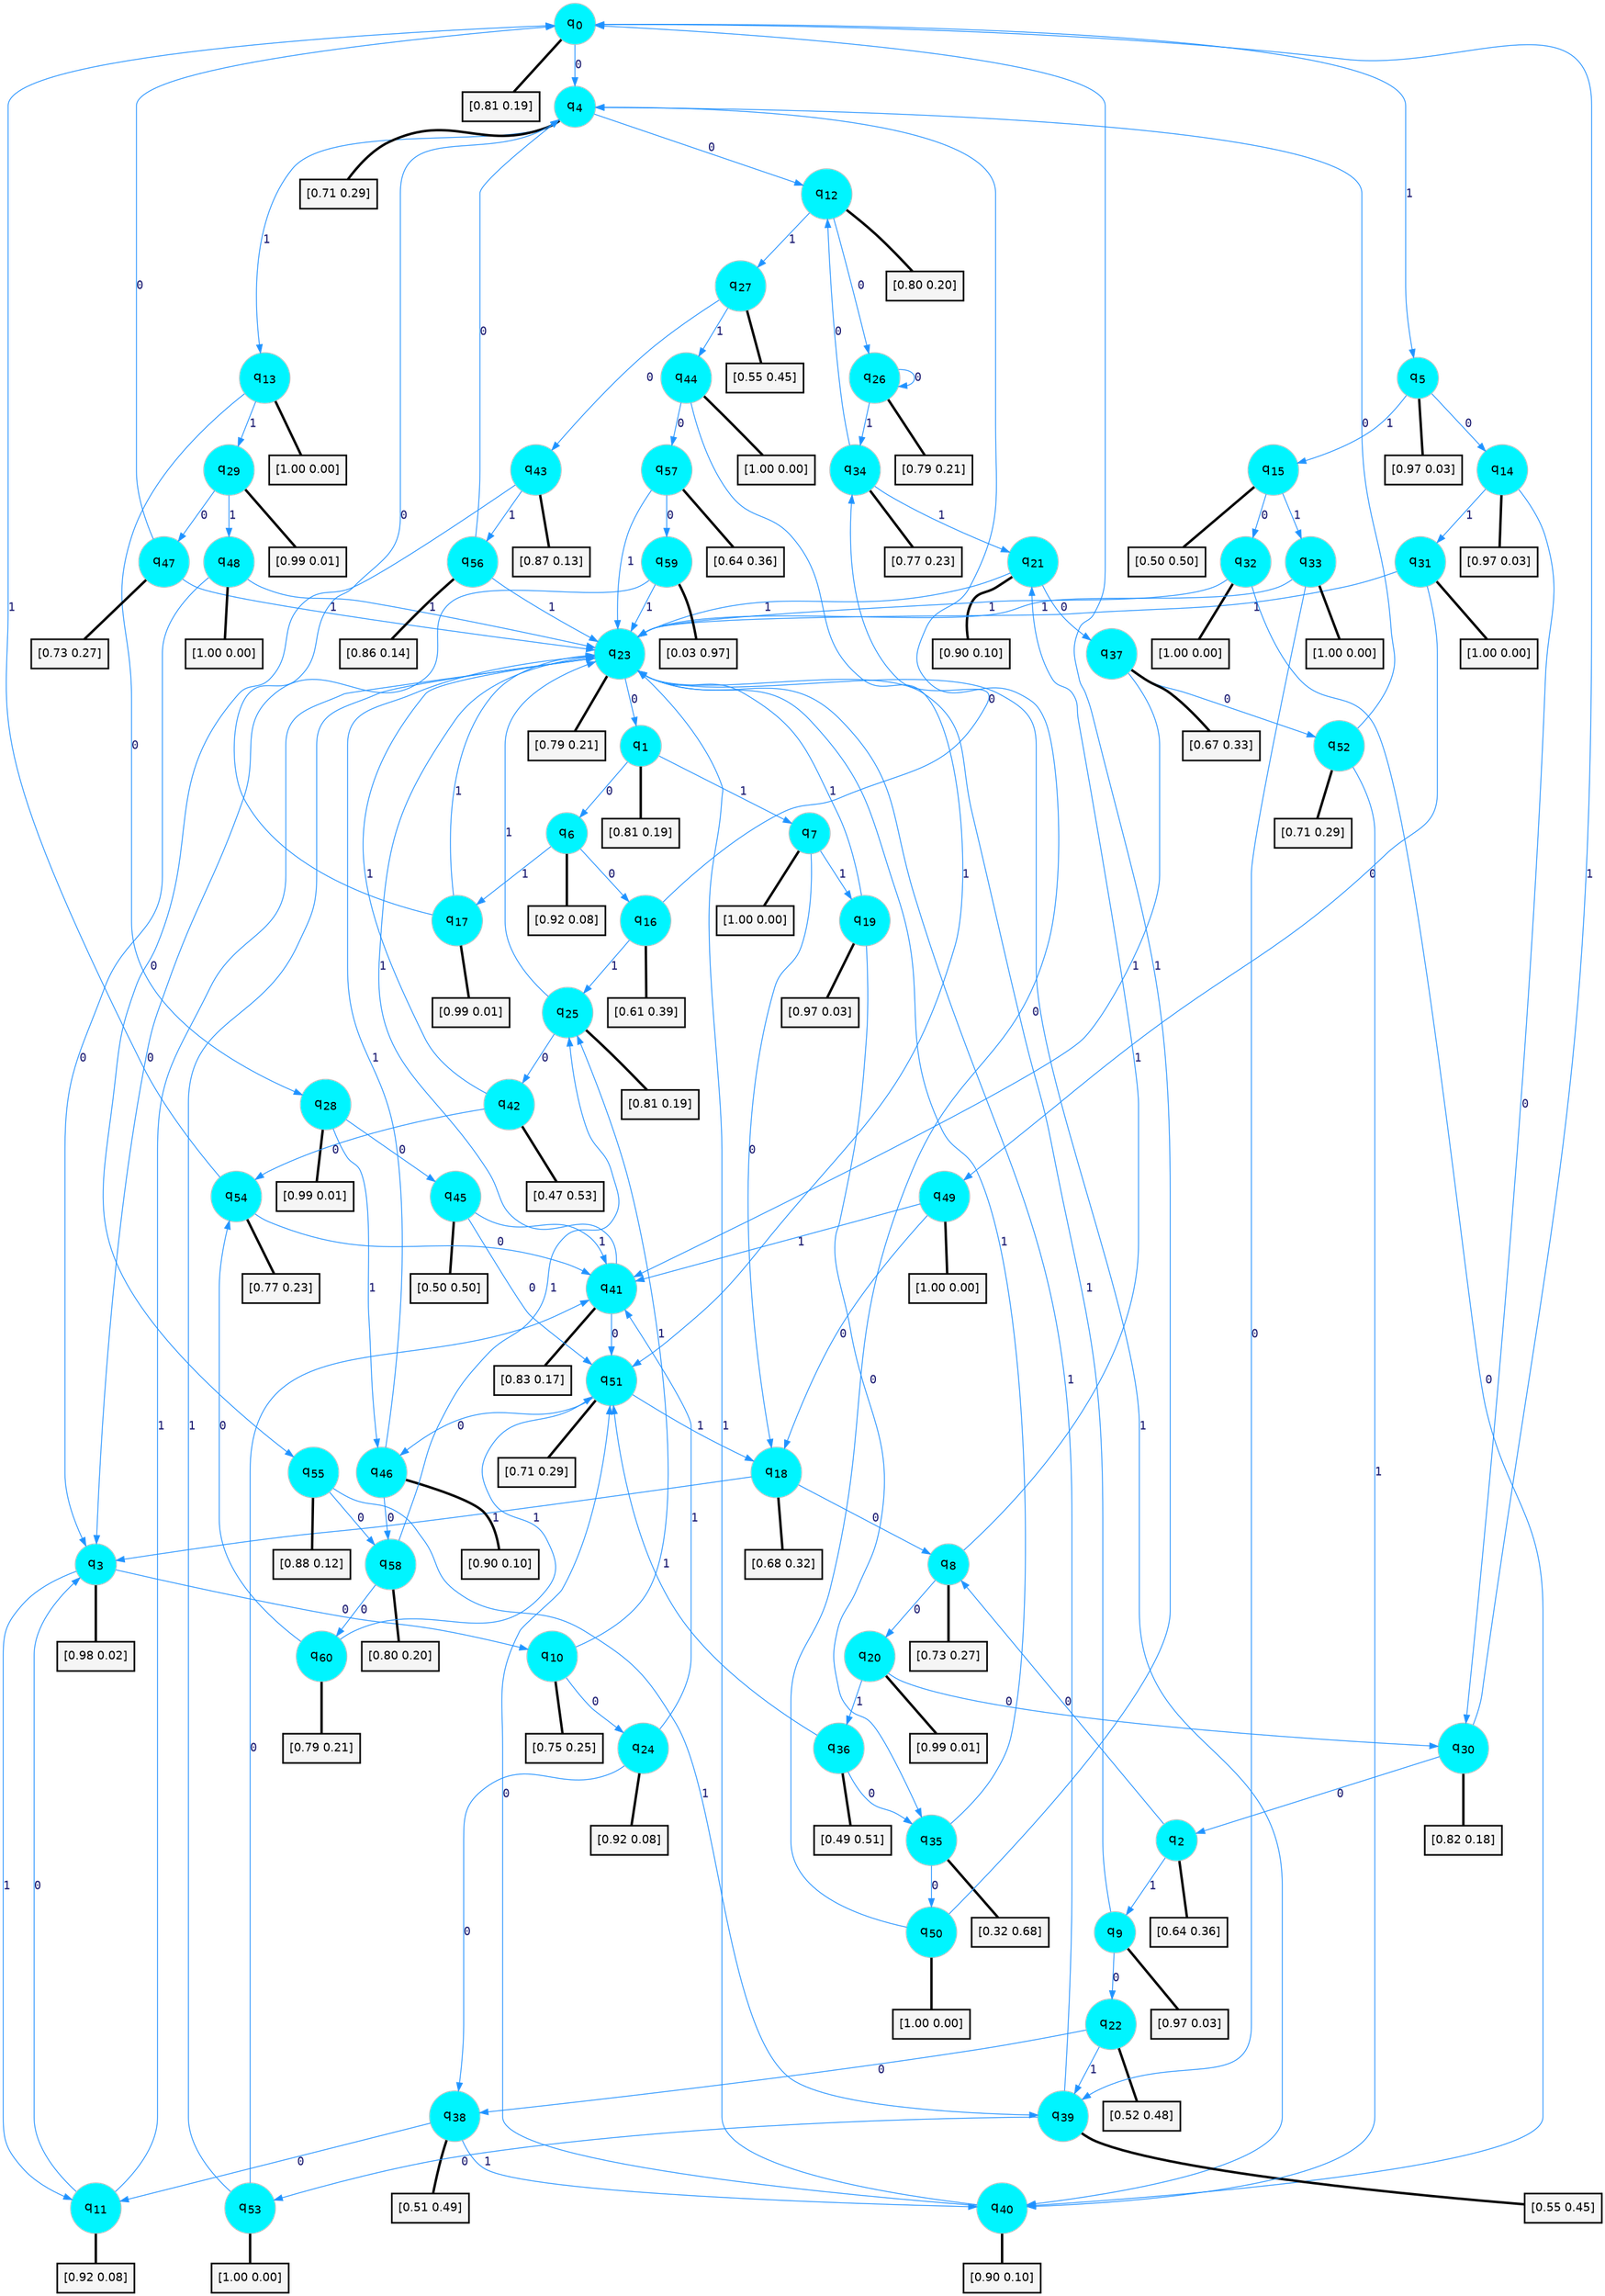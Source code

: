 digraph G {
graph [
bgcolor=transparent, dpi=300, rankdir=TD, size="40,25"];
node [
color=gray, fillcolor=turquoise1, fontcolor=black, fontname=Helvetica, fontsize=16, fontweight=bold, shape=circle, style=filled];
edge [
arrowsize=1, color=dodgerblue1, fontcolor=midnightblue, fontname=courier, fontweight=bold, penwidth=1, style=solid, weight=20];
0[label=<q<SUB>0</SUB>>];
1[label=<q<SUB>1</SUB>>];
2[label=<q<SUB>2</SUB>>];
3[label=<q<SUB>3</SUB>>];
4[label=<q<SUB>4</SUB>>];
5[label=<q<SUB>5</SUB>>];
6[label=<q<SUB>6</SUB>>];
7[label=<q<SUB>7</SUB>>];
8[label=<q<SUB>8</SUB>>];
9[label=<q<SUB>9</SUB>>];
10[label=<q<SUB>10</SUB>>];
11[label=<q<SUB>11</SUB>>];
12[label=<q<SUB>12</SUB>>];
13[label=<q<SUB>13</SUB>>];
14[label=<q<SUB>14</SUB>>];
15[label=<q<SUB>15</SUB>>];
16[label=<q<SUB>16</SUB>>];
17[label=<q<SUB>17</SUB>>];
18[label=<q<SUB>18</SUB>>];
19[label=<q<SUB>19</SUB>>];
20[label=<q<SUB>20</SUB>>];
21[label=<q<SUB>21</SUB>>];
22[label=<q<SUB>22</SUB>>];
23[label=<q<SUB>23</SUB>>];
24[label=<q<SUB>24</SUB>>];
25[label=<q<SUB>25</SUB>>];
26[label=<q<SUB>26</SUB>>];
27[label=<q<SUB>27</SUB>>];
28[label=<q<SUB>28</SUB>>];
29[label=<q<SUB>29</SUB>>];
30[label=<q<SUB>30</SUB>>];
31[label=<q<SUB>31</SUB>>];
32[label=<q<SUB>32</SUB>>];
33[label=<q<SUB>33</SUB>>];
34[label=<q<SUB>34</SUB>>];
35[label=<q<SUB>35</SUB>>];
36[label=<q<SUB>36</SUB>>];
37[label=<q<SUB>37</SUB>>];
38[label=<q<SUB>38</SUB>>];
39[label=<q<SUB>39</SUB>>];
40[label=<q<SUB>40</SUB>>];
41[label=<q<SUB>41</SUB>>];
42[label=<q<SUB>42</SUB>>];
43[label=<q<SUB>43</SUB>>];
44[label=<q<SUB>44</SUB>>];
45[label=<q<SUB>45</SUB>>];
46[label=<q<SUB>46</SUB>>];
47[label=<q<SUB>47</SUB>>];
48[label=<q<SUB>48</SUB>>];
49[label=<q<SUB>49</SUB>>];
50[label=<q<SUB>50</SUB>>];
51[label=<q<SUB>51</SUB>>];
52[label=<q<SUB>52</SUB>>];
53[label=<q<SUB>53</SUB>>];
54[label=<q<SUB>54</SUB>>];
55[label=<q<SUB>55</SUB>>];
56[label=<q<SUB>56</SUB>>];
57[label=<q<SUB>57</SUB>>];
58[label=<q<SUB>58</SUB>>];
59[label=<q<SUB>59</SUB>>];
60[label=<q<SUB>60</SUB>>];
61[label="[0.81 0.19]", shape=box,fontcolor=black, fontname=Helvetica, fontsize=14, penwidth=2, fillcolor=whitesmoke,color=black];
62[label="[0.81 0.19]", shape=box,fontcolor=black, fontname=Helvetica, fontsize=14, penwidth=2, fillcolor=whitesmoke,color=black];
63[label="[0.64 0.36]", shape=box,fontcolor=black, fontname=Helvetica, fontsize=14, penwidth=2, fillcolor=whitesmoke,color=black];
64[label="[0.98 0.02]", shape=box,fontcolor=black, fontname=Helvetica, fontsize=14, penwidth=2, fillcolor=whitesmoke,color=black];
65[label="[0.71 0.29]", shape=box,fontcolor=black, fontname=Helvetica, fontsize=14, penwidth=2, fillcolor=whitesmoke,color=black];
66[label="[0.97 0.03]", shape=box,fontcolor=black, fontname=Helvetica, fontsize=14, penwidth=2, fillcolor=whitesmoke,color=black];
67[label="[0.92 0.08]", shape=box,fontcolor=black, fontname=Helvetica, fontsize=14, penwidth=2, fillcolor=whitesmoke,color=black];
68[label="[1.00 0.00]", shape=box,fontcolor=black, fontname=Helvetica, fontsize=14, penwidth=2, fillcolor=whitesmoke,color=black];
69[label="[0.73 0.27]", shape=box,fontcolor=black, fontname=Helvetica, fontsize=14, penwidth=2, fillcolor=whitesmoke,color=black];
70[label="[0.97 0.03]", shape=box,fontcolor=black, fontname=Helvetica, fontsize=14, penwidth=2, fillcolor=whitesmoke,color=black];
71[label="[0.75 0.25]", shape=box,fontcolor=black, fontname=Helvetica, fontsize=14, penwidth=2, fillcolor=whitesmoke,color=black];
72[label="[0.92 0.08]", shape=box,fontcolor=black, fontname=Helvetica, fontsize=14, penwidth=2, fillcolor=whitesmoke,color=black];
73[label="[0.80 0.20]", shape=box,fontcolor=black, fontname=Helvetica, fontsize=14, penwidth=2, fillcolor=whitesmoke,color=black];
74[label="[1.00 0.00]", shape=box,fontcolor=black, fontname=Helvetica, fontsize=14, penwidth=2, fillcolor=whitesmoke,color=black];
75[label="[0.97 0.03]", shape=box,fontcolor=black, fontname=Helvetica, fontsize=14, penwidth=2, fillcolor=whitesmoke,color=black];
76[label="[0.50 0.50]", shape=box,fontcolor=black, fontname=Helvetica, fontsize=14, penwidth=2, fillcolor=whitesmoke,color=black];
77[label="[0.61 0.39]", shape=box,fontcolor=black, fontname=Helvetica, fontsize=14, penwidth=2, fillcolor=whitesmoke,color=black];
78[label="[0.99 0.01]", shape=box,fontcolor=black, fontname=Helvetica, fontsize=14, penwidth=2, fillcolor=whitesmoke,color=black];
79[label="[0.68 0.32]", shape=box,fontcolor=black, fontname=Helvetica, fontsize=14, penwidth=2, fillcolor=whitesmoke,color=black];
80[label="[0.97 0.03]", shape=box,fontcolor=black, fontname=Helvetica, fontsize=14, penwidth=2, fillcolor=whitesmoke,color=black];
81[label="[0.99 0.01]", shape=box,fontcolor=black, fontname=Helvetica, fontsize=14, penwidth=2, fillcolor=whitesmoke,color=black];
82[label="[0.90 0.10]", shape=box,fontcolor=black, fontname=Helvetica, fontsize=14, penwidth=2, fillcolor=whitesmoke,color=black];
83[label="[0.52 0.48]", shape=box,fontcolor=black, fontname=Helvetica, fontsize=14, penwidth=2, fillcolor=whitesmoke,color=black];
84[label="[0.79 0.21]", shape=box,fontcolor=black, fontname=Helvetica, fontsize=14, penwidth=2, fillcolor=whitesmoke,color=black];
85[label="[0.92 0.08]", shape=box,fontcolor=black, fontname=Helvetica, fontsize=14, penwidth=2, fillcolor=whitesmoke,color=black];
86[label="[0.81 0.19]", shape=box,fontcolor=black, fontname=Helvetica, fontsize=14, penwidth=2, fillcolor=whitesmoke,color=black];
87[label="[0.79 0.21]", shape=box,fontcolor=black, fontname=Helvetica, fontsize=14, penwidth=2, fillcolor=whitesmoke,color=black];
88[label="[0.55 0.45]", shape=box,fontcolor=black, fontname=Helvetica, fontsize=14, penwidth=2, fillcolor=whitesmoke,color=black];
89[label="[0.99 0.01]", shape=box,fontcolor=black, fontname=Helvetica, fontsize=14, penwidth=2, fillcolor=whitesmoke,color=black];
90[label="[0.99 0.01]", shape=box,fontcolor=black, fontname=Helvetica, fontsize=14, penwidth=2, fillcolor=whitesmoke,color=black];
91[label="[0.82 0.18]", shape=box,fontcolor=black, fontname=Helvetica, fontsize=14, penwidth=2, fillcolor=whitesmoke,color=black];
92[label="[1.00 0.00]", shape=box,fontcolor=black, fontname=Helvetica, fontsize=14, penwidth=2, fillcolor=whitesmoke,color=black];
93[label="[1.00 0.00]", shape=box,fontcolor=black, fontname=Helvetica, fontsize=14, penwidth=2, fillcolor=whitesmoke,color=black];
94[label="[1.00 0.00]", shape=box,fontcolor=black, fontname=Helvetica, fontsize=14, penwidth=2, fillcolor=whitesmoke,color=black];
95[label="[0.77 0.23]", shape=box,fontcolor=black, fontname=Helvetica, fontsize=14, penwidth=2, fillcolor=whitesmoke,color=black];
96[label="[0.32 0.68]", shape=box,fontcolor=black, fontname=Helvetica, fontsize=14, penwidth=2, fillcolor=whitesmoke,color=black];
97[label="[0.49 0.51]", shape=box,fontcolor=black, fontname=Helvetica, fontsize=14, penwidth=2, fillcolor=whitesmoke,color=black];
98[label="[0.67 0.33]", shape=box,fontcolor=black, fontname=Helvetica, fontsize=14, penwidth=2, fillcolor=whitesmoke,color=black];
99[label="[0.51 0.49]", shape=box,fontcolor=black, fontname=Helvetica, fontsize=14, penwidth=2, fillcolor=whitesmoke,color=black];
100[label="[0.55 0.45]", shape=box,fontcolor=black, fontname=Helvetica, fontsize=14, penwidth=2, fillcolor=whitesmoke,color=black];
101[label="[0.90 0.10]", shape=box,fontcolor=black, fontname=Helvetica, fontsize=14, penwidth=2, fillcolor=whitesmoke,color=black];
102[label="[0.83 0.17]", shape=box,fontcolor=black, fontname=Helvetica, fontsize=14, penwidth=2, fillcolor=whitesmoke,color=black];
103[label="[0.47 0.53]", shape=box,fontcolor=black, fontname=Helvetica, fontsize=14, penwidth=2, fillcolor=whitesmoke,color=black];
104[label="[0.87 0.13]", shape=box,fontcolor=black, fontname=Helvetica, fontsize=14, penwidth=2, fillcolor=whitesmoke,color=black];
105[label="[1.00 0.00]", shape=box,fontcolor=black, fontname=Helvetica, fontsize=14, penwidth=2, fillcolor=whitesmoke,color=black];
106[label="[0.50 0.50]", shape=box,fontcolor=black, fontname=Helvetica, fontsize=14, penwidth=2, fillcolor=whitesmoke,color=black];
107[label="[0.90 0.10]", shape=box,fontcolor=black, fontname=Helvetica, fontsize=14, penwidth=2, fillcolor=whitesmoke,color=black];
108[label="[0.73 0.27]", shape=box,fontcolor=black, fontname=Helvetica, fontsize=14, penwidth=2, fillcolor=whitesmoke,color=black];
109[label="[1.00 0.00]", shape=box,fontcolor=black, fontname=Helvetica, fontsize=14, penwidth=2, fillcolor=whitesmoke,color=black];
110[label="[1.00 0.00]", shape=box,fontcolor=black, fontname=Helvetica, fontsize=14, penwidth=2, fillcolor=whitesmoke,color=black];
111[label="[1.00 0.00]", shape=box,fontcolor=black, fontname=Helvetica, fontsize=14, penwidth=2, fillcolor=whitesmoke,color=black];
112[label="[0.71 0.29]", shape=box,fontcolor=black, fontname=Helvetica, fontsize=14, penwidth=2, fillcolor=whitesmoke,color=black];
113[label="[0.71 0.29]", shape=box,fontcolor=black, fontname=Helvetica, fontsize=14, penwidth=2, fillcolor=whitesmoke,color=black];
114[label="[1.00 0.00]", shape=box,fontcolor=black, fontname=Helvetica, fontsize=14, penwidth=2, fillcolor=whitesmoke,color=black];
115[label="[0.77 0.23]", shape=box,fontcolor=black, fontname=Helvetica, fontsize=14, penwidth=2, fillcolor=whitesmoke,color=black];
116[label="[0.88 0.12]", shape=box,fontcolor=black, fontname=Helvetica, fontsize=14, penwidth=2, fillcolor=whitesmoke,color=black];
117[label="[0.86 0.14]", shape=box,fontcolor=black, fontname=Helvetica, fontsize=14, penwidth=2, fillcolor=whitesmoke,color=black];
118[label="[0.64 0.36]", shape=box,fontcolor=black, fontname=Helvetica, fontsize=14, penwidth=2, fillcolor=whitesmoke,color=black];
119[label="[0.80 0.20]", shape=box,fontcolor=black, fontname=Helvetica, fontsize=14, penwidth=2, fillcolor=whitesmoke,color=black];
120[label="[0.03 0.97]", shape=box,fontcolor=black, fontname=Helvetica, fontsize=14, penwidth=2, fillcolor=whitesmoke,color=black];
121[label="[0.79 0.21]", shape=box,fontcolor=black, fontname=Helvetica, fontsize=14, penwidth=2, fillcolor=whitesmoke,color=black];
0->4 [label=0];
0->5 [label=1];
0->61 [arrowhead=none, penwidth=3,color=black];
1->6 [label=0];
1->7 [label=1];
1->62 [arrowhead=none, penwidth=3,color=black];
2->8 [label=0];
2->9 [label=1];
2->63 [arrowhead=none, penwidth=3,color=black];
3->10 [label=0];
3->11 [label=1];
3->64 [arrowhead=none, penwidth=3,color=black];
4->12 [label=0];
4->13 [label=1];
4->65 [arrowhead=none, penwidth=3,color=black];
5->14 [label=0];
5->15 [label=1];
5->66 [arrowhead=none, penwidth=3,color=black];
6->16 [label=0];
6->17 [label=1];
6->67 [arrowhead=none, penwidth=3,color=black];
7->18 [label=0];
7->19 [label=1];
7->68 [arrowhead=none, penwidth=3,color=black];
8->20 [label=0];
8->21 [label=1];
8->69 [arrowhead=none, penwidth=3,color=black];
9->22 [label=0];
9->23 [label=1];
9->70 [arrowhead=none, penwidth=3,color=black];
10->24 [label=0];
10->25 [label=1];
10->71 [arrowhead=none, penwidth=3,color=black];
11->3 [label=0];
11->23 [label=1];
11->72 [arrowhead=none, penwidth=3,color=black];
12->26 [label=0];
12->27 [label=1];
12->73 [arrowhead=none, penwidth=3,color=black];
13->28 [label=0];
13->29 [label=1];
13->74 [arrowhead=none, penwidth=3,color=black];
14->30 [label=0];
14->31 [label=1];
14->75 [arrowhead=none, penwidth=3,color=black];
15->32 [label=0];
15->33 [label=1];
15->76 [arrowhead=none, penwidth=3,color=black];
16->34 [label=0];
16->25 [label=1];
16->77 [arrowhead=none, penwidth=3,color=black];
17->4 [label=0];
17->23 [label=1];
17->78 [arrowhead=none, penwidth=3,color=black];
18->8 [label=0];
18->3 [label=1];
18->79 [arrowhead=none, penwidth=3,color=black];
19->35 [label=0];
19->23 [label=1];
19->80 [arrowhead=none, penwidth=3,color=black];
20->30 [label=0];
20->36 [label=1];
20->81 [arrowhead=none, penwidth=3,color=black];
21->37 [label=0];
21->23 [label=1];
21->82 [arrowhead=none, penwidth=3,color=black];
22->38 [label=0];
22->39 [label=1];
22->83 [arrowhead=none, penwidth=3,color=black];
23->1 [label=0];
23->40 [label=1];
23->84 [arrowhead=none, penwidth=3,color=black];
24->38 [label=0];
24->41 [label=1];
24->85 [arrowhead=none, penwidth=3,color=black];
25->42 [label=0];
25->23 [label=1];
25->86 [arrowhead=none, penwidth=3,color=black];
26->26 [label=0];
26->34 [label=1];
26->87 [arrowhead=none, penwidth=3,color=black];
27->43 [label=0];
27->44 [label=1];
27->88 [arrowhead=none, penwidth=3,color=black];
28->45 [label=0];
28->46 [label=1];
28->89 [arrowhead=none, penwidth=3,color=black];
29->47 [label=0];
29->48 [label=1];
29->90 [arrowhead=none, penwidth=3,color=black];
30->2 [label=0];
30->0 [label=1];
30->91 [arrowhead=none, penwidth=3,color=black];
31->49 [label=0];
31->23 [label=1];
31->92 [arrowhead=none, penwidth=3,color=black];
32->40 [label=0];
32->23 [label=1];
32->93 [arrowhead=none, penwidth=3,color=black];
33->39 [label=0];
33->23 [label=1];
33->94 [arrowhead=none, penwidth=3,color=black];
34->12 [label=0];
34->21 [label=1];
34->95 [arrowhead=none, penwidth=3,color=black];
35->50 [label=0];
35->23 [label=1];
35->96 [arrowhead=none, penwidth=3,color=black];
36->35 [label=0];
36->51 [label=1];
36->97 [arrowhead=none, penwidth=3,color=black];
37->52 [label=0];
37->41 [label=1];
37->98 [arrowhead=none, penwidth=3,color=black];
38->11 [label=0];
38->40 [label=1];
38->99 [arrowhead=none, penwidth=3,color=black];
39->53 [label=0];
39->23 [label=1];
39->100 [arrowhead=none, penwidth=3,color=black];
40->51 [label=0];
40->23 [label=1];
40->101 [arrowhead=none, penwidth=3,color=black];
41->51 [label=0];
41->23 [label=1];
41->102 [arrowhead=none, penwidth=3,color=black];
42->54 [label=0];
42->23 [label=1];
42->103 [arrowhead=none, penwidth=3,color=black];
43->55 [label=0];
43->56 [label=1];
43->104 [arrowhead=none, penwidth=3,color=black];
44->57 [label=0];
44->51 [label=1];
44->105 [arrowhead=none, penwidth=3,color=black];
45->51 [label=0];
45->41 [label=1];
45->106 [arrowhead=none, penwidth=3,color=black];
46->58 [label=0];
46->23 [label=1];
46->107 [arrowhead=none, penwidth=3,color=black];
47->0 [label=0];
47->23 [label=1];
47->108 [arrowhead=none, penwidth=3,color=black];
48->3 [label=0];
48->23 [label=1];
48->109 [arrowhead=none, penwidth=3,color=black];
49->18 [label=0];
49->41 [label=1];
49->110 [arrowhead=none, penwidth=3,color=black];
50->4 [label=0];
50->0 [label=1];
50->111 [arrowhead=none, penwidth=3,color=black];
51->46 [label=0];
51->18 [label=1];
51->112 [arrowhead=none, penwidth=3,color=black];
52->4 [label=0];
52->40 [label=1];
52->113 [arrowhead=none, penwidth=3,color=black];
53->41 [label=0];
53->23 [label=1];
53->114 [arrowhead=none, penwidth=3,color=black];
54->41 [label=0];
54->0 [label=1];
54->115 [arrowhead=none, penwidth=3,color=black];
55->58 [label=0];
55->39 [label=1];
55->116 [arrowhead=none, penwidth=3,color=black];
56->4 [label=0];
56->23 [label=1];
56->117 [arrowhead=none, penwidth=3,color=black];
57->59 [label=0];
57->23 [label=1];
57->118 [arrowhead=none, penwidth=3,color=black];
58->60 [label=0];
58->25 [label=1];
58->119 [arrowhead=none, penwidth=3,color=black];
59->3 [label=0];
59->23 [label=1];
59->120 [arrowhead=none, penwidth=3,color=black];
60->54 [label=0];
60->51 [label=1];
60->121 [arrowhead=none, penwidth=3,color=black];
}
